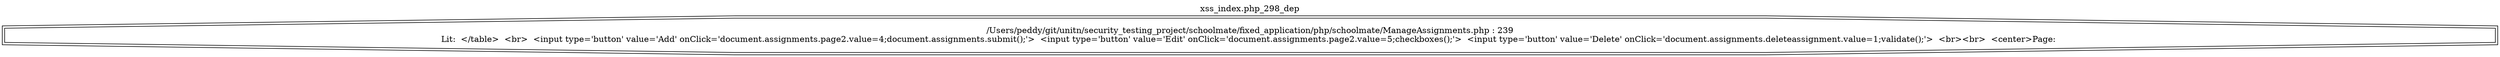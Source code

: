 digraph cfg {
  label="xss_index.php_298_dep";
  labelloc=t;
  n1 [shape=doubleoctagon, label="/Users/peddy/git/unitn/security_testing_project/schoolmate/fixed_application/php/schoolmate/ManageAssignments.php : 239\nLit:  </table>  <br>  <input type='button' value='Add' onClick='document.assignments.page2.value=4;document.assignments.submit();'>  <input type='button' value='Edit' onClick='document.assignments.page2.value=5;checkboxes();'>  <input type='button' value='Delete' onClick='document.assignments.deleteassignment.value=1;validate();'>  <br><br>  <center>Page: \n"];
}
